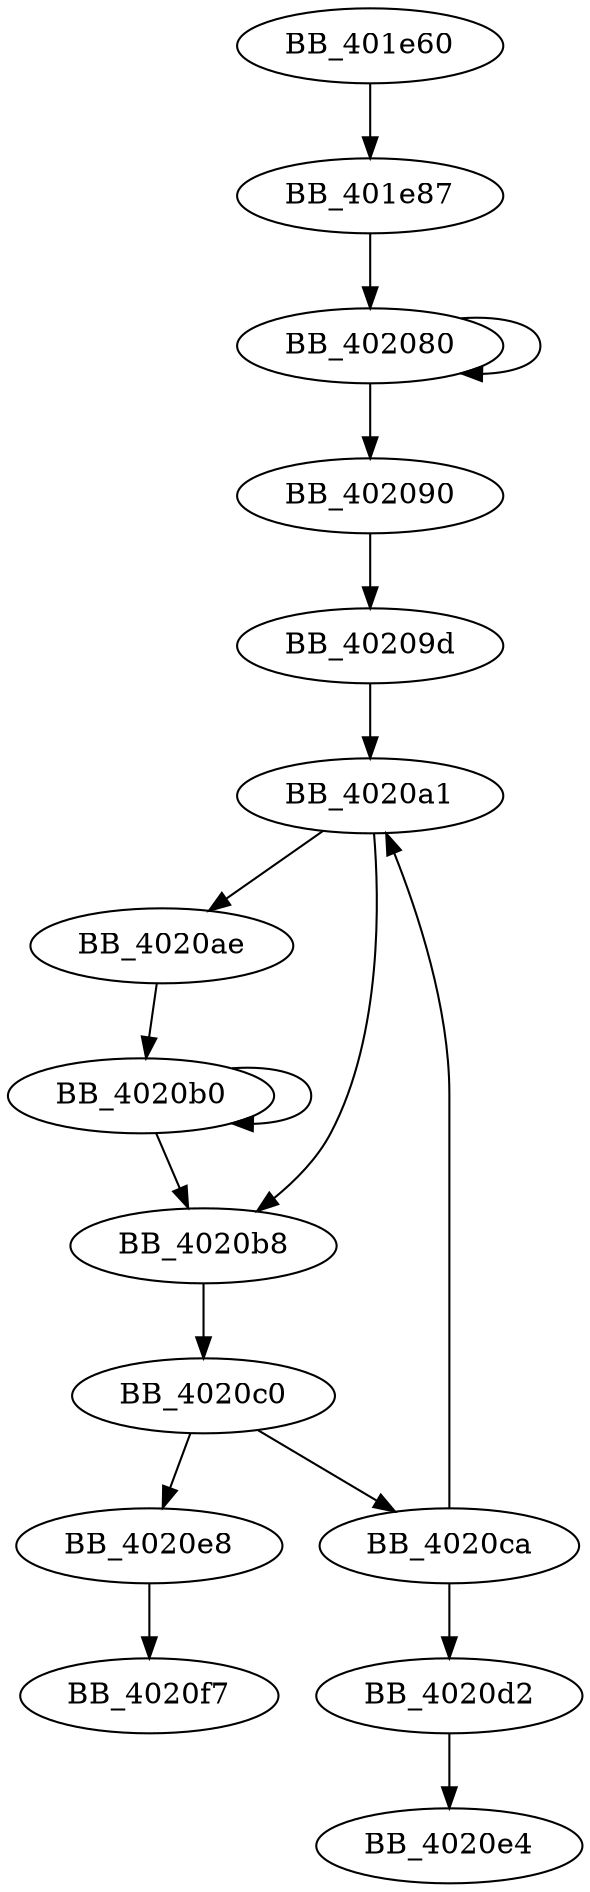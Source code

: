 DiGraph sub_401E60{
BB_401e60->BB_401e87
BB_401e87->BB_402080
BB_402080->BB_402080
BB_402080->BB_402090
BB_402090->BB_40209d
BB_40209d->BB_4020a1
BB_4020a1->BB_4020ae
BB_4020a1->BB_4020b8
BB_4020ae->BB_4020b0
BB_4020b0->BB_4020b0
BB_4020b0->BB_4020b8
BB_4020b8->BB_4020c0
BB_4020c0->BB_4020ca
BB_4020c0->BB_4020e8
BB_4020ca->BB_4020a1
BB_4020ca->BB_4020d2
BB_4020d2->BB_4020e4
BB_4020e8->BB_4020f7
}
